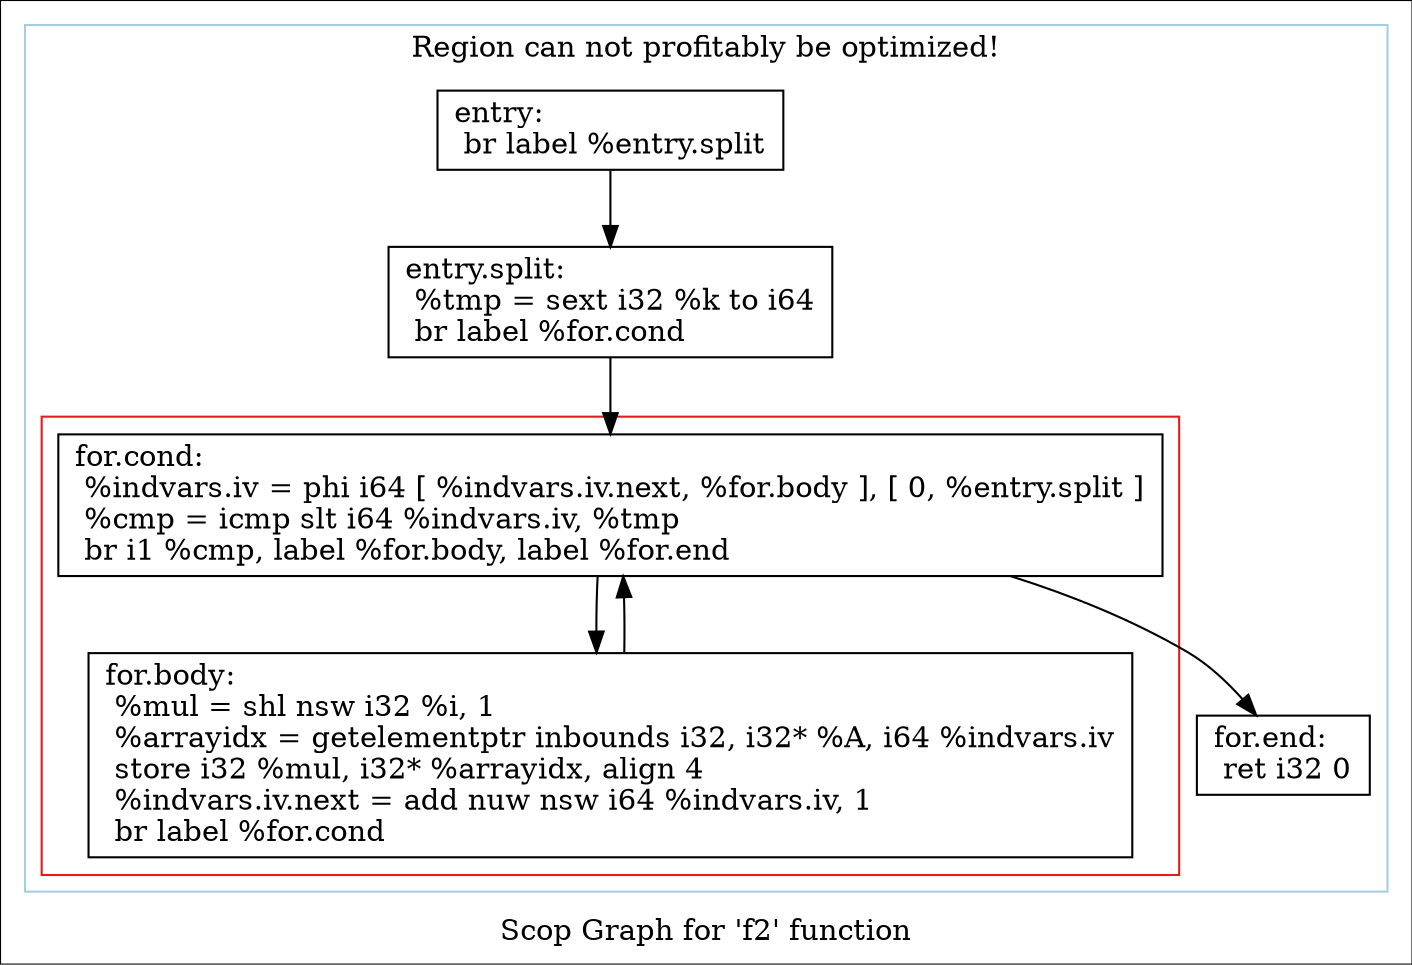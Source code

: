 digraph "Scop Graph for 'f2' function" {
	label="Scop Graph for 'f2' function";

	Node0x1415860 [shape=record,label="{entry:\l  br label %entry.split\l}"];
	Node0x1415860 -> Node0x148a3b0;
	Node0x148a3b0 [shape=record,label="{entry.split:                                      \l  %tmp = sext i32 %k to i64\l  br label %for.cond\l}"];
	Node0x148a3b0 -> Node0x1480e60;
	Node0x1480e60 [shape=record,label="{for.cond:                                         \l  %indvars.iv = phi i64 [ %indvars.iv.next, %for.body ], [ 0, %entry.split ]\l  %cmp = icmp slt i64 %indvars.iv, %tmp\l  br i1 %cmp, label %for.body, label %for.end\l}"];
	Node0x1480e60 -> Node0x1425410;
	Node0x1480e60 -> Node0x14395b0;
	Node0x1425410 [shape=record,label="{for.body:                                         \l  %mul = shl nsw i32 %i, 1\l  %arrayidx = getelementptr inbounds i32, i32* %A, i64 %indvars.iv\l  store i32 %mul, i32* %arrayidx, align 4\l  %indvars.iv.next = add nuw nsw i64 %indvars.iv, 1\l  br label %for.cond\l}"];
	Node0x1425410 -> Node0x1480e60[constraint=false];
	Node0x14395b0 [shape=record,label="{for.end:                                          \l  ret i32 0\l}"];
	colorscheme = "paired12"
        subgraph cluster_0x141f4f0 {
          label = "Region can not profitably be optimized!";
          style = solid;
          color = 1
          subgraph cluster_0x144d150 {
            label = "";
            style = solid;
            color = 6
            Node0x1480e60;
            Node0x1425410;
          }
          Node0x1415860;
          Node0x148a3b0;
          Node0x14395b0;
        }
}

